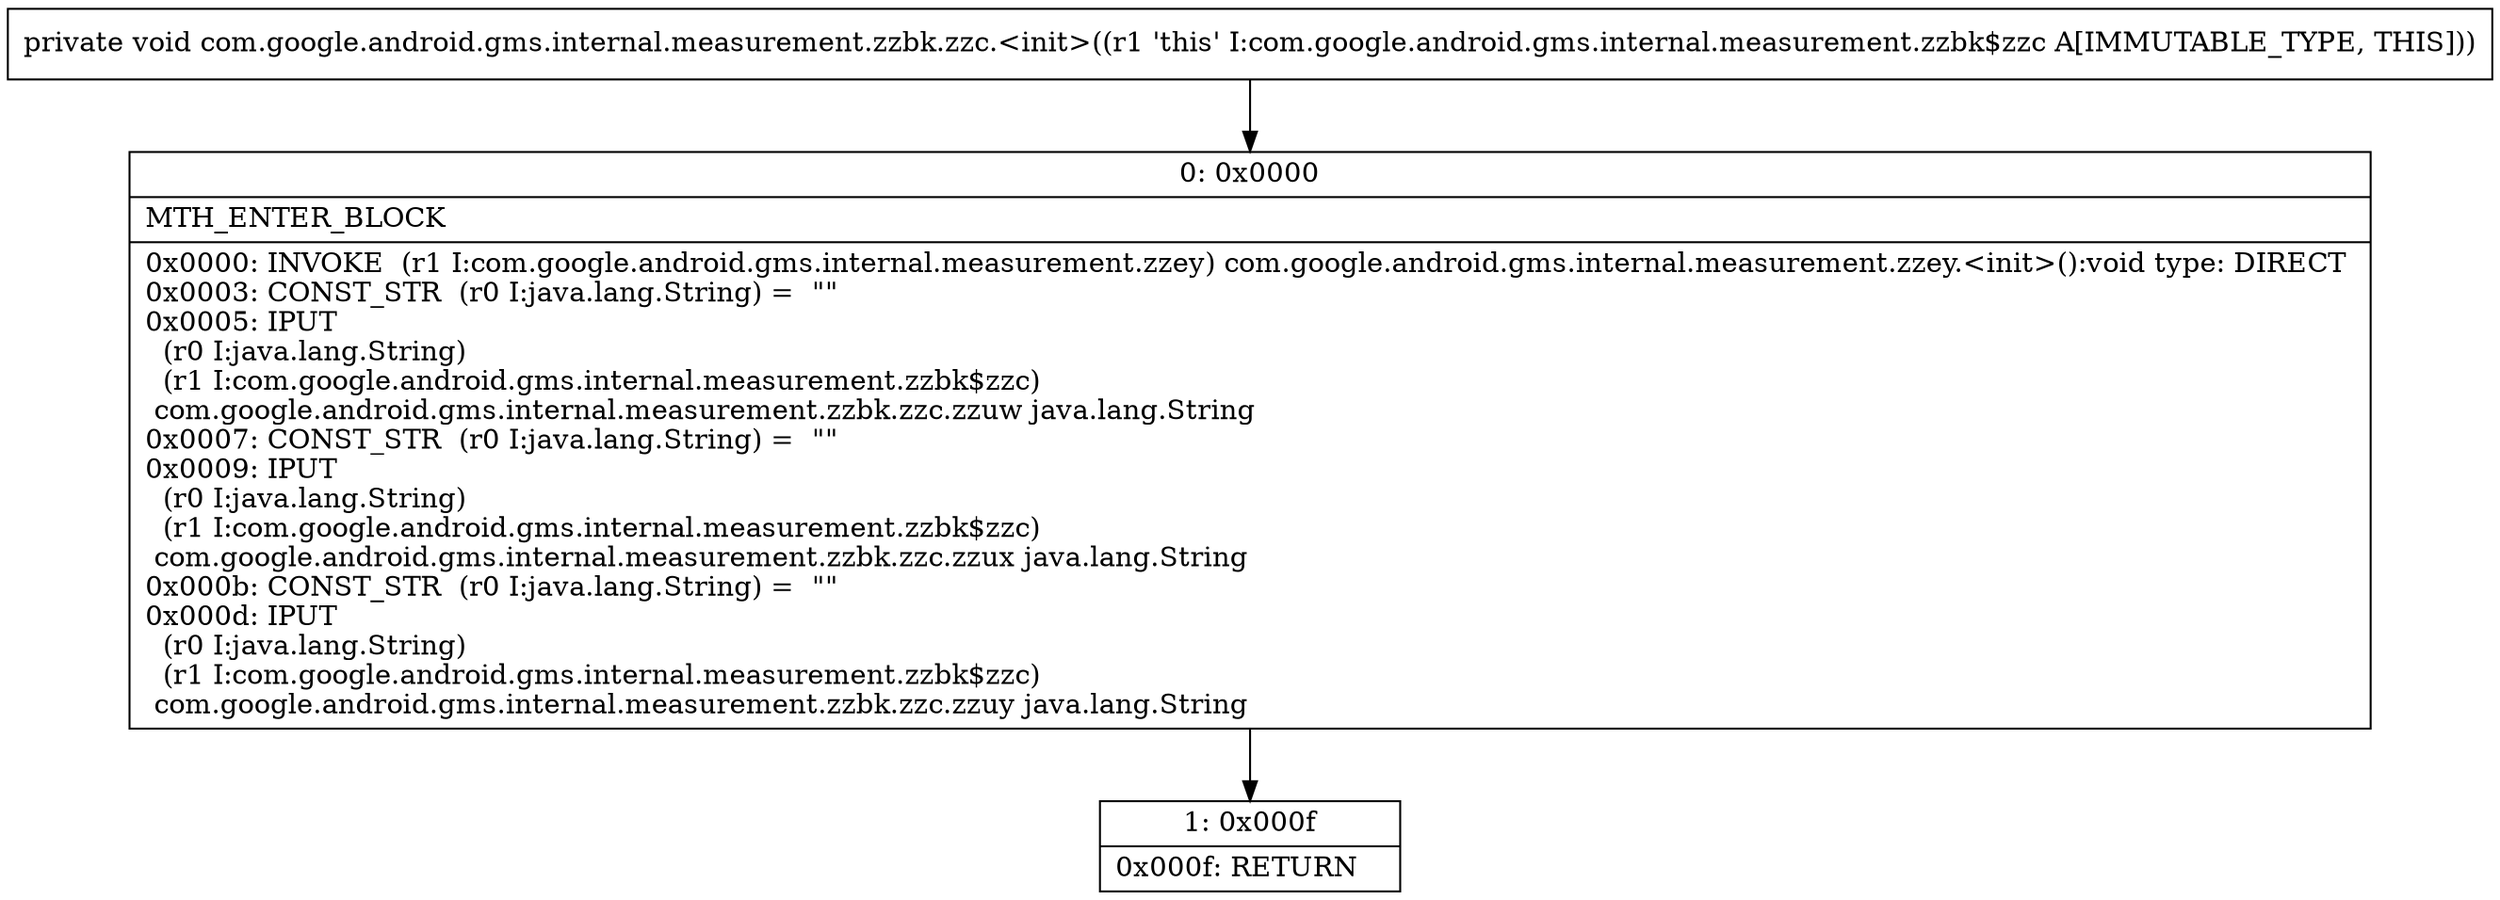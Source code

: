 digraph "CFG forcom.google.android.gms.internal.measurement.zzbk.zzc.\<init\>()V" {
Node_0 [shape=record,label="{0\:\ 0x0000|MTH_ENTER_BLOCK\l|0x0000: INVOKE  (r1 I:com.google.android.gms.internal.measurement.zzey) com.google.android.gms.internal.measurement.zzey.\<init\>():void type: DIRECT \l0x0003: CONST_STR  (r0 I:java.lang.String) =  \"\" \l0x0005: IPUT  \l  (r0 I:java.lang.String)\l  (r1 I:com.google.android.gms.internal.measurement.zzbk$zzc)\l com.google.android.gms.internal.measurement.zzbk.zzc.zzuw java.lang.String \l0x0007: CONST_STR  (r0 I:java.lang.String) =  \"\" \l0x0009: IPUT  \l  (r0 I:java.lang.String)\l  (r1 I:com.google.android.gms.internal.measurement.zzbk$zzc)\l com.google.android.gms.internal.measurement.zzbk.zzc.zzux java.lang.String \l0x000b: CONST_STR  (r0 I:java.lang.String) =  \"\" \l0x000d: IPUT  \l  (r0 I:java.lang.String)\l  (r1 I:com.google.android.gms.internal.measurement.zzbk$zzc)\l com.google.android.gms.internal.measurement.zzbk.zzc.zzuy java.lang.String \l}"];
Node_1 [shape=record,label="{1\:\ 0x000f|0x000f: RETURN   \l}"];
MethodNode[shape=record,label="{private void com.google.android.gms.internal.measurement.zzbk.zzc.\<init\>((r1 'this' I:com.google.android.gms.internal.measurement.zzbk$zzc A[IMMUTABLE_TYPE, THIS])) }"];
MethodNode -> Node_0;
Node_0 -> Node_1;
}

